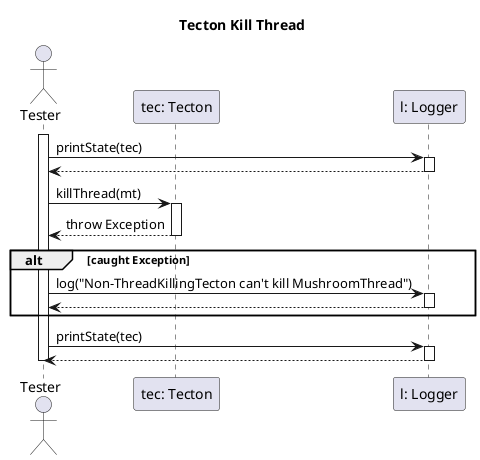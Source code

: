 @startuml tectonKillThreadTest

title Tecton Kill Thread

actor "Tester" as tst
participant "tec: Tecton" as tec
participant "l: Logger" as l

activate tst

tst -> l: printState(tec)
activate l
tst <-- l
deactivate l

tst -> tec: killThread(mt)
activate tec

tst <-- tec: throw Exception
deactivate tec

alt caught Exception
        tst -> l: log("Non-ThreadKillingTecton can't kill MushroomThread")
        activate l
        tst <-- l
        deactivate l    
    end

tst -> l: printState(tec)
activate l
tst <-- l
deactivate l

deactivate tst

@enduml